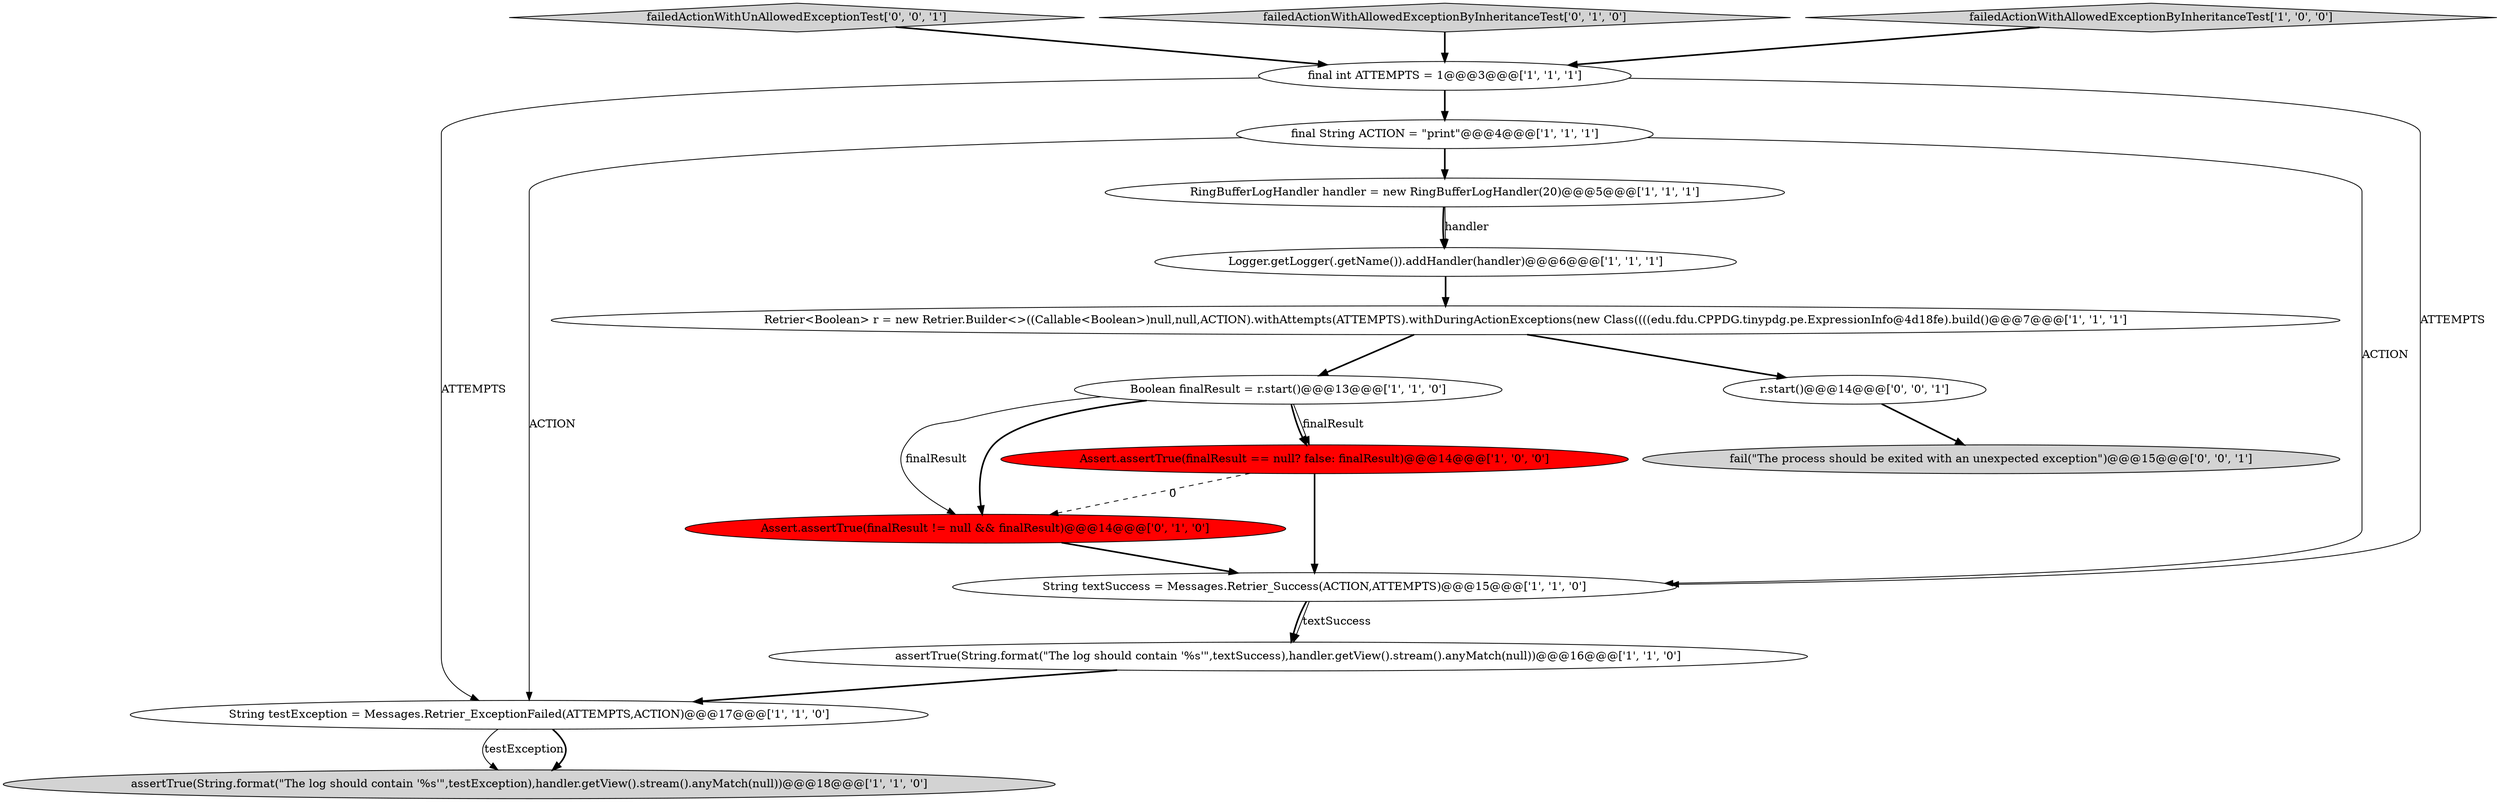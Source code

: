 digraph {
10 [style = filled, label = "Boolean finalResult = r.start()@@@13@@@['1', '1', '0']", fillcolor = white, shape = ellipse image = "AAA0AAABBB1BBB"];
4 [style = filled, label = "String testException = Messages.Retrier_ExceptionFailed(ATTEMPTS,ACTION)@@@17@@@['1', '1', '0']", fillcolor = white, shape = ellipse image = "AAA0AAABBB1BBB"];
8 [style = filled, label = "final String ACTION = \"print\"@@@4@@@['1', '1', '1']", fillcolor = white, shape = ellipse image = "AAA0AAABBB1BBB"];
6 [style = filled, label = "assertTrue(String.format(\"The log should contain '%s'\",textSuccess),handler.getView().stream().anyMatch(null))@@@16@@@['1', '1', '0']", fillcolor = white, shape = ellipse image = "AAA0AAABBB1BBB"];
0 [style = filled, label = "RingBufferLogHandler handler = new RingBufferLogHandler(20)@@@5@@@['1', '1', '1']", fillcolor = white, shape = ellipse image = "AAA0AAABBB1BBB"];
5 [style = filled, label = "Retrier<Boolean> r = new Retrier.Builder<>((Callable<Boolean>)null,null,ACTION).withAttempts(ATTEMPTS).withDuringActionExceptions(new Class((((edu.fdu.CPPDG.tinypdg.pe.ExpressionInfo@4d18fe).build()@@@7@@@['1', '1', '1']", fillcolor = white, shape = ellipse image = "AAA0AAABBB1BBB"];
12 [style = filled, label = "Assert.assertTrue(finalResult != null && finalResult)@@@14@@@['0', '1', '0']", fillcolor = red, shape = ellipse image = "AAA1AAABBB2BBB"];
16 [style = filled, label = "r.start()@@@14@@@['0', '0', '1']", fillcolor = white, shape = ellipse image = "AAA0AAABBB3BBB"];
2 [style = filled, label = "String textSuccess = Messages.Retrier_Success(ACTION,ATTEMPTS)@@@15@@@['1', '1', '0']", fillcolor = white, shape = ellipse image = "AAA0AAABBB1BBB"];
7 [style = filled, label = "Assert.assertTrue(finalResult == null? false: finalResult)@@@14@@@['1', '0', '0']", fillcolor = red, shape = ellipse image = "AAA1AAABBB1BBB"];
15 [style = filled, label = "failedActionWithUnAllowedExceptionTest['0', '0', '1']", fillcolor = lightgray, shape = diamond image = "AAA0AAABBB3BBB"];
3 [style = filled, label = "Logger.getLogger(.getName()).addHandler(handler)@@@6@@@['1', '1', '1']", fillcolor = white, shape = ellipse image = "AAA0AAABBB1BBB"];
14 [style = filled, label = "fail(\"The process should be exited with an unexpected exception\")@@@15@@@['0', '0', '1']", fillcolor = lightgray, shape = ellipse image = "AAA0AAABBB3BBB"];
9 [style = filled, label = "final int ATTEMPTS = 1@@@3@@@['1', '1', '1']", fillcolor = white, shape = ellipse image = "AAA0AAABBB1BBB"];
13 [style = filled, label = "failedActionWithAllowedExceptionByInheritanceTest['0', '1', '0']", fillcolor = lightgray, shape = diamond image = "AAA0AAABBB2BBB"];
11 [style = filled, label = "assertTrue(String.format(\"The log should contain '%s'\",testException),handler.getView().stream().anyMatch(null))@@@18@@@['1', '1', '0']", fillcolor = lightgray, shape = ellipse image = "AAA0AAABBB1BBB"];
1 [style = filled, label = "failedActionWithAllowedExceptionByInheritanceTest['1', '0', '0']", fillcolor = lightgray, shape = diamond image = "AAA0AAABBB1BBB"];
0->3 [style = bold, label=""];
5->10 [style = bold, label=""];
2->6 [style = bold, label=""];
2->6 [style = solid, label="textSuccess"];
9->8 [style = bold, label=""];
10->12 [style = solid, label="finalResult"];
10->7 [style = bold, label=""];
0->3 [style = solid, label="handler"];
1->9 [style = bold, label=""];
8->0 [style = bold, label=""];
5->16 [style = bold, label=""];
6->4 [style = bold, label=""];
12->2 [style = bold, label=""];
3->5 [style = bold, label=""];
8->2 [style = solid, label="ACTION"];
4->11 [style = solid, label="testException"];
10->12 [style = bold, label=""];
7->2 [style = bold, label=""];
15->9 [style = bold, label=""];
9->2 [style = solid, label="ATTEMPTS"];
7->12 [style = dashed, label="0"];
16->14 [style = bold, label=""];
10->7 [style = solid, label="finalResult"];
13->9 [style = bold, label=""];
4->11 [style = bold, label=""];
9->4 [style = solid, label="ATTEMPTS"];
8->4 [style = solid, label="ACTION"];
}
